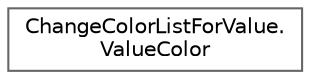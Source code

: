 digraph "クラス階層図"
{
 // LATEX_PDF_SIZE
  bgcolor="transparent";
  edge [fontname=Helvetica,fontsize=10,labelfontname=Helvetica,labelfontsize=10];
  node [fontname=Helvetica,fontsize=10,shape=box,height=0.2,width=0.4];
  rankdir="LR";
  Node0 [id="Node000000",label="ChangeColorListForValue.\lValueColor",height=0.2,width=0.4,color="grey40", fillcolor="white", style="filled",URL="$class_change_color_list_for_value_1_1_value_color.html",tooltip=" "];
}
